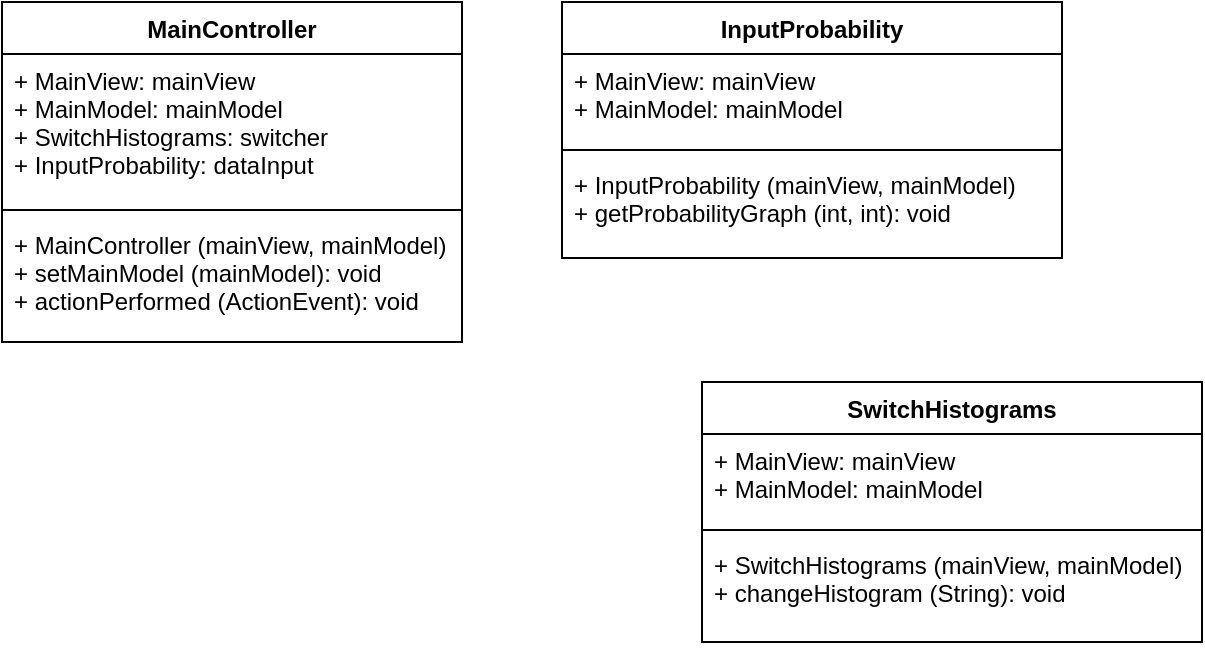 <mxfile version="15.8.2" type="github">
  <diagram id="C5RBs43oDa-KdzZeNtuy" name="Page-1">
    <mxGraphModel dx="1026" dy="518" grid="1" gridSize="10" guides="1" tooltips="1" connect="1" arrows="1" fold="1" page="1" pageScale="1" pageWidth="827" pageHeight="1169" math="0" shadow="0">
      <root>
        <mxCell id="WIyWlLk6GJQsqaUBKTNV-0" />
        <mxCell id="WIyWlLk6GJQsqaUBKTNV-1" parent="WIyWlLk6GJQsqaUBKTNV-0" />
        <mxCell id="1Mz0itTU7u4iKUlFBAO6-0" value="InputProbability" style="swimlane;fontStyle=1;align=center;verticalAlign=top;childLayout=stackLayout;horizontal=1;startSize=26;horizontalStack=0;resizeParent=1;resizeParentMax=0;resizeLast=0;collapsible=1;marginBottom=0;" vertex="1" parent="WIyWlLk6GJQsqaUBKTNV-1">
          <mxGeometry x="320" y="80" width="250" height="128" as="geometry" />
        </mxCell>
        <mxCell id="1Mz0itTU7u4iKUlFBAO6-1" value="+ MainView: mainView&#xa;+ MainModel: mainModel" style="text;strokeColor=none;fillColor=none;align=left;verticalAlign=top;spacingLeft=4;spacingRight=4;overflow=hidden;rotatable=0;points=[[0,0.5],[1,0.5]];portConstraint=eastwest;" vertex="1" parent="1Mz0itTU7u4iKUlFBAO6-0">
          <mxGeometry y="26" width="250" height="44" as="geometry" />
        </mxCell>
        <mxCell id="1Mz0itTU7u4iKUlFBAO6-2" value="" style="line;strokeWidth=1;fillColor=none;align=left;verticalAlign=middle;spacingTop=-1;spacingLeft=3;spacingRight=3;rotatable=0;labelPosition=right;points=[];portConstraint=eastwest;" vertex="1" parent="1Mz0itTU7u4iKUlFBAO6-0">
          <mxGeometry y="70" width="250" height="8" as="geometry" />
        </mxCell>
        <mxCell id="1Mz0itTU7u4iKUlFBAO6-3" value="+ InputProbability (mainView, mainModel)&#xa;+ getProbabilityGraph (int, int): void" style="text;strokeColor=none;fillColor=none;align=left;verticalAlign=top;spacingLeft=4;spacingRight=4;overflow=hidden;rotatable=0;points=[[0,0.5],[1,0.5]];portConstraint=eastwest;" vertex="1" parent="1Mz0itTU7u4iKUlFBAO6-0">
          <mxGeometry y="78" width="250" height="50" as="geometry" />
        </mxCell>
        <mxCell id="1Mz0itTU7u4iKUlFBAO6-4" value="MainController" style="swimlane;fontStyle=1;align=center;verticalAlign=top;childLayout=stackLayout;horizontal=1;startSize=26;horizontalStack=0;resizeParent=1;resizeParentMax=0;resizeLast=0;collapsible=1;marginBottom=0;" vertex="1" parent="WIyWlLk6GJQsqaUBKTNV-1">
          <mxGeometry x="40" y="80" width="230" height="170" as="geometry">
            <mxRectangle x="40" y="80" width="112" height="26" as="alternateBounds" />
          </mxGeometry>
        </mxCell>
        <mxCell id="1Mz0itTU7u4iKUlFBAO6-5" value="+ MainView: mainView&#xa;+ MainModel: mainModel&#xa;+ SwitchHistograms: switcher&#xa;+ InputProbability: dataInput" style="text;strokeColor=none;fillColor=none;align=left;verticalAlign=top;spacingLeft=4;spacingRight=4;overflow=hidden;rotatable=0;points=[[0,0.5],[1,0.5]];portConstraint=eastwest;" vertex="1" parent="1Mz0itTU7u4iKUlFBAO6-4">
          <mxGeometry y="26" width="230" height="74" as="geometry" />
        </mxCell>
        <mxCell id="1Mz0itTU7u4iKUlFBAO6-6" value="" style="line;strokeWidth=1;fillColor=none;align=left;verticalAlign=middle;spacingTop=-1;spacingLeft=3;spacingRight=3;rotatable=0;labelPosition=right;points=[];portConstraint=eastwest;" vertex="1" parent="1Mz0itTU7u4iKUlFBAO6-4">
          <mxGeometry y="100" width="230" height="8" as="geometry" />
        </mxCell>
        <mxCell id="1Mz0itTU7u4iKUlFBAO6-7" value="+ MainController (mainView, mainModel)&#xa;+ setMainModel (mainModel): void&#xa;+ actionPerformed (ActionEvent): void" style="text;strokeColor=none;fillColor=none;align=left;verticalAlign=top;spacingLeft=4;spacingRight=4;overflow=hidden;rotatable=0;points=[[0,0.5],[1,0.5]];portConstraint=eastwest;" vertex="1" parent="1Mz0itTU7u4iKUlFBAO6-4">
          <mxGeometry y="108" width="230" height="62" as="geometry" />
        </mxCell>
        <mxCell id="1Mz0itTU7u4iKUlFBAO6-8" value="SwitchHistograms" style="swimlane;fontStyle=1;align=center;verticalAlign=top;childLayout=stackLayout;horizontal=1;startSize=26;horizontalStack=0;resizeParent=1;resizeParentMax=0;resizeLast=0;collapsible=1;marginBottom=0;" vertex="1" parent="WIyWlLk6GJQsqaUBKTNV-1">
          <mxGeometry x="390" y="270" width="250" height="130" as="geometry" />
        </mxCell>
        <mxCell id="1Mz0itTU7u4iKUlFBAO6-9" value="+ MainView: mainView&#xa;+ MainModel: mainModel" style="text;strokeColor=none;fillColor=none;align=left;verticalAlign=top;spacingLeft=4;spacingRight=4;overflow=hidden;rotatable=0;points=[[0,0.5],[1,0.5]];portConstraint=eastwest;" vertex="1" parent="1Mz0itTU7u4iKUlFBAO6-8">
          <mxGeometry y="26" width="250" height="44" as="geometry" />
        </mxCell>
        <mxCell id="1Mz0itTU7u4iKUlFBAO6-10" value="" style="line;strokeWidth=1;fillColor=none;align=left;verticalAlign=middle;spacingTop=-1;spacingLeft=3;spacingRight=3;rotatable=0;labelPosition=right;points=[];portConstraint=eastwest;" vertex="1" parent="1Mz0itTU7u4iKUlFBAO6-8">
          <mxGeometry y="70" width="250" height="8" as="geometry" />
        </mxCell>
        <mxCell id="1Mz0itTU7u4iKUlFBAO6-11" value="+ SwitchHistograms (mainView, mainModel)&#xa;+ changeHistogram (String): void" style="text;strokeColor=none;fillColor=none;align=left;verticalAlign=top;spacingLeft=4;spacingRight=4;overflow=hidden;rotatable=0;points=[[0,0.5],[1,0.5]];portConstraint=eastwest;" vertex="1" parent="1Mz0itTU7u4iKUlFBAO6-8">
          <mxGeometry y="78" width="250" height="52" as="geometry" />
        </mxCell>
      </root>
    </mxGraphModel>
  </diagram>
</mxfile>
